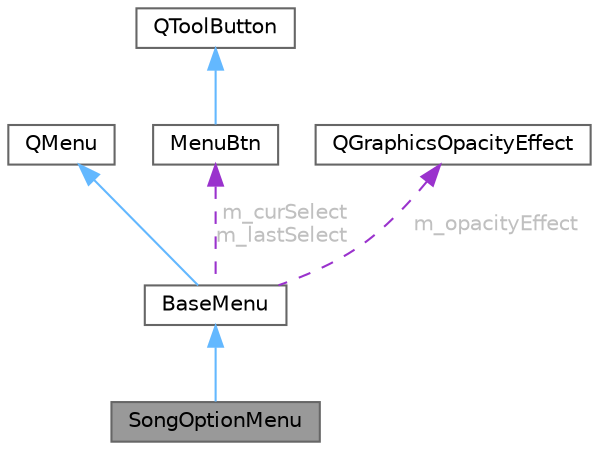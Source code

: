 digraph "SongOptionMenu"
{
 // LATEX_PDF_SIZE
  bgcolor="transparent";
  edge [fontname=Helvetica,fontsize=10,labelfontname=Helvetica,labelfontsize=10];
  node [fontname=Helvetica,fontsize=10,shape=box,height=0.2,width=0.4];
  Node1 [id="Node000001",label="SongOptionMenu",height=0.2,width=0.4,color="gray40", fillcolor="grey60", style="filled", fontcolor="black",tooltip="歌曲操作选项菜单类，继承自 BaseMenu，提供播放、添加、删除等功能"];
  Node2 -> Node1 [id="edge1_Node000001_Node000002",dir="back",color="steelblue1",style="solid",tooltip=" "];
  Node2 [id="Node000002",label="BaseMenu",height=0.2,width=0.4,color="gray40", fillcolor="white", style="filled",URL="$class_base_menu.html",tooltip="菜单基类，继承自 QMenu，提供阴影、动画和悬停状态管理功能"];
  Node3 -> Node2 [id="edge2_Node000002_Node000003",dir="back",color="steelblue1",style="solid",tooltip=" "];
  Node3 [id="Node000003",label="QMenu",height=0.2,width=0.4,color="gray40", fillcolor="white", style="filled",tooltip=" "];
  Node4 -> Node2 [id="edge3_Node000002_Node000004",dir="back",color="darkorchid3",style="dashed",tooltip=" ",label=" m_curSelect\nm_lastSelect",fontcolor="grey" ];
  Node4 [id="Node000004",label="MenuBtn",height=0.2,width=0.4,color="gray40", fillcolor="white", style="filled",URL="$class_menu_btn.html",tooltip="自定义菜单按钮类，继承自 QToolButton，支持图标切换和事件过滤"];
  Node5 -> Node4 [id="edge4_Node000004_Node000005",dir="back",color="steelblue1",style="solid",tooltip=" "];
  Node5 [id="Node000005",label="QToolButton",height=0.2,width=0.4,color="gray40", fillcolor="white", style="filled",URL="$class_q_tool_button.html",tooltip="工具按钮类"];
  Node6 -> Node2 [id="edge5_Node000002_Node000006",dir="back",color="darkorchid3",style="dashed",tooltip=" ",label=" m_opacityEffect",fontcolor="grey" ];
  Node6 [id="Node000006",label="QGraphicsOpacityEffect",height=0.2,width=0.4,color="gray40", fillcolor="white", style="filled",URL="$class_q_graphics_opacity_effect.html",tooltip="图形透明效果类"];
}
